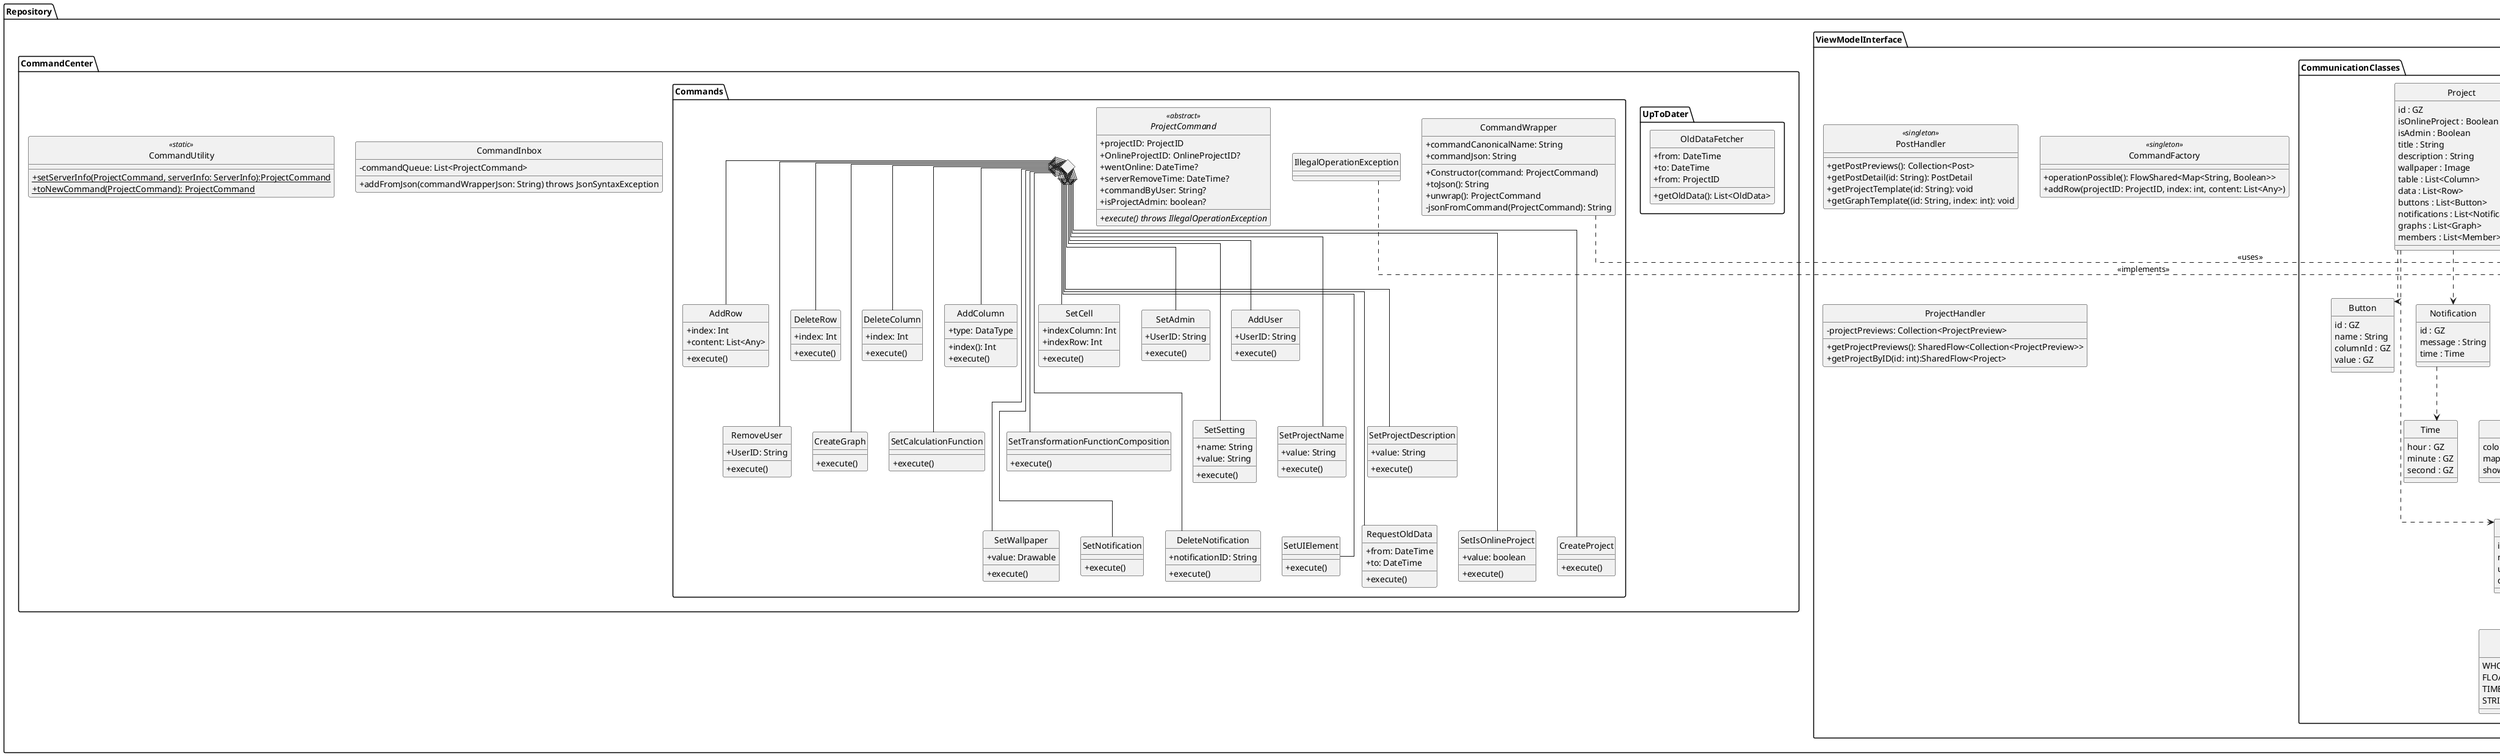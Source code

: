 @startuml

skinparam monochrome true
skinparam shadowing false


skinparam lineType ortho
skinparam groupInheritance 22

skinparam genericDisplay old
skinparam classAttributeIconSize 0
skinparam Linetype ortho

hide circle

package Gson {}
package Kotlin{
class Throwable {
}
}

package Repository {
'=================================================================================================='
'Overleaf
package ViewModelInterface {
    'Overleaf deprecated
    class "PostHandler" as repoPostHandler <<singleton>> {
        +getPostPreviews(): Collection<Post>
        +getPostDetail(id: String): PostDetail
        'teplate downloaden via postid
        +getProjectTemplate(id: String): void
        'teplate downloaden via postid + index des graph temlates im Post
        +getGraphTemplate((id: String, index: int): void
    }
    class "CommandFactory" as repoCommandFactory <<singleton>> {
        +operationPossible(): FlowShared<Map<String, Boolean>>
        +addRow(projectID: ProjectID, index: int, content: List<Any>)
     }
    'Overleaf
    class "ProjectHandler" as repoProjectHandler {
        -projectPreviews: Collection<ProjectPreview>
        +getProjectPreviews(): SharedFlow<Collection<ProjectPreview>>
        +getProjectByID(id: int):SharedFlow<Project>
    }
    package CommunicationClasses {
    class "Column" as repoColumn {
            id : GZ
            name : String
            unit : String
            datatype : DataType

        }

        class "Button" as repoButton{
            id : GZ
            name : String
            columnId : GZ
            value : GZ
        }

        class "Notification" as repoNotification {
            id : GZ
            message : String
            time : Time
        }

        class "Time" as repoTime {
            hour : GZ
            minute : GZ
            second : GZ
        }

        class "Member" as repoMember {
            id : GZ
            name : String
        }

        class "ProjectPreview" as repoProjectPreview {
            id : GZ
            name : String
            image : Image
        }

        class "Graph" as repoGraph {
            id : GZ
            image : Image
        }

        class "LineChart" as LineChart {
            dotSize : DotSize
            dotColor : Color
            lineType : LineType
            mappingVertical : List<Column>
            mappingHorizontal : Column
        }

        enum "DotSize" as repoDotSize <<Enum>> {
            SMALL
            MEDIUM
            BIG
        }

        enum "LineType" as repoLineType <<Enum>> {
            DOTTED
            NONE
            CONTINUOUS
        }

        class "PieChart" as repoPieChart {
            color : List<Color>
            mapping : List<Column>
            showPercentages : Boolean
        }


        enum "DataType" as repoDataType <<Enum>> {
            WHOLE_NUMBER
            FLOATING_POINT_NUMBER
            TIME
            STRING
        }

        class "Project" as repoProject {
            id : GZ
            isOnlineProject : Boolean
            isAdmin : Boolean
            title : String
            description : String
            wallpaper : Image
            table : List<Column>
            data : List<Row>
            buttons : List<Button>
            notifications : List<Notification>
            graphs : List<Graph>
            members : List<Member>
        }

        class "Row" as repoRow {
            id : GZ
            elements : List<String>

            getId() : GZ
            getElements() : List<String>
            setId(id : GZ)
            setElements(elements : List<String>)
        }

        repoGraph <|-- repoLineChart
        repoGraph <|-- repoPieChart

        repoProject ..> repoColumn
        repoProject ..> repoRow
        repoProject ..> repoGraph
        repoProject ..> repoButton
        repoProject ..> repoMember
        repoProject ..> repoNotification

        repoLineChart ..> repoLineType
        repoLineChart ..> repoDotSize
        repoLineChart ..> repoColumn

        repoPieChart ..> repoColumn

        repoNotification ..> repoTime

        repoColumn ..> repoDataType
    }

}

'=================================================================================================='
  'Overleaf deprecated
  package CommandCenter {
    'Overleaf deprecated
    class "CommandInbox" as repoCommandInbox {
        -commandQueue: List<ProjectCommand>
        +addFromJson(commandWrapperJson: String) throws JsonSyntaxException
    }
    'Overleaf deprecated
     class "CommandUtility" as CommandUtility <<static>> {
        +{static} setServerInfo(ProjectCommand, serverInfo: ServerInfo):ProjectCommand
        +{static} toNewCommand(ProjectCommand): ProjectCommand
     }
   '-----------------------------------------------------------------------------------------------'
     'Overleaf deprecated
     package UpToDater {
           'Wenn ich einmal länger als 72h am Stück offline war merke ich mir diese Intervalle
           'dann Frage ich jemanden auf dem Server an, der in diesen 72h keine Blindspots hat
           'Overleaf
           class "OldDataFetcher" as repoOldDataFetcher {
           +from: DateTime
           +to: DateTime
           +from: ProjectID
           'null == daten nicht vorhanden
           +getOldData(): List<OldData>
           }
     }
   '-----------------------------------------------------------------------------------------------'
   package Commands {

   abstract class "ProjectCommand" as repoProjectCommand <<abstract>>{
       +projectID: ProjectID
       +OnlineProjectID: OnlineProjectID?
       {field}+wentOnline: DateTime?
       {field}+serverRemoveTime: DateTime?
       +commandByUser: String?
       +isProjectAdmin: boolean?

       {abstract}+execute() throws IllegalOperationException
   }

   <>PLACEHOLDER

   class AddRow {
      +index: Int
      +content: List<Any>

      +execute()
   }
   class DeleteRow {
      +index: Int
      +execute()
   }
   class DeleteColumn {
      +index: Int
      +execute()
   }
   class AddColumn {
      +index(): Int
      +type: DataType
      +execute()
   }
   class SetCell {
      +indexColumn: Int
      +indexRow: Int
      +execute()
   }
   class SetAdmin {
      +UserID: String
      +execute()
   }
   class AddUser {
      +UserID: String
      +execute()
   }

   class RemoveUser {
      +UserID: String
      +execute()
   }
   class CreateGraph {
      'TODO Felder'
      +execute()
   }
   class SetCalculationFunction {
      'TODO Felder'
      +execute()
   }
   class SetTransformationFunctionComposition {
      'TODO Felder'
      +execute()
   }
   class SetSetting {
      +name: String
      +value: String
      +execute()
   }
   class SetProjectName {
      +value: String
      +execute()
   }
   class SetProjectDescription {
      +value: String
      +execute()
   }
   class SetWallpaper {
      +value: Drawable
      +execute()
   }
   class SetNotification {
      'TODO: Felder'
      +execute()
   }
   class DeleteNotification {
      +notificationID: String
      +execute()
   }
   class SetUIElement {
      'TODO: Felder'
      +execute()
   }
   class RequestOldData {
      +from: DateTime
      +to: DateTime
      +execute()
   }
   class SetIsOnlineProject {
      +value: boolean
      +execute()
   }
   class CreateProject {
      +execute()
   }
   class CommandWrapper {
   +commandCanonicalName: String
   +commandJson: String

   +Constructor(command: ProjectCommand)
   +toJson(): String
   +unwrap(): ProjectCommand
   -jsonFromCommand(ProjectCommand): String
   }

   'Overleaf
   class IllegalOperationException {
       }

   }
  }

  CommandWrapper .> Gson: <<uses>>
  IllegalOperationException .> Throwable: <<implements>>


  together {

    PLACEHOLDER ^-- AddColumn
    PLACEHOLDER ^-- AddRow
    PLACEHOLDER ^-- DeleteRow
    PLACEHOLDER ^-- DeleteColumn
    PLACEHOLDER ^-- SetCell
    PLACEHOLDER ^-- SetAdmin
    PLACEHOLDER ^-- AddUser
    PLACEHOLDER ^--- RemoveUser
    PLACEHOLDER ^--- CreateGraph
    PLACEHOLDER ^--- SetCalculationFunction
    PLACEHOLDER ^--- SetTransformationFunctionComposition
    PLACEHOLDER ^--- SetSetting
    PLACEHOLDER ^--- SetProjectName
    PLACEHOLDER ^--- SetProjectDescription
    PLACEHOLDER ^---- SetWallpaper
    PLACEHOLDER ^---- SetNotification
    PLACEHOLDER ^---- DeleteNotification
    PLACEHOLDER ^---- SetUIElement
    PLACEHOLDER ^---- RequestOldData
    PLACEHOLDER ^---- CreateProject
    PLACEHOLDER ^---- SetIsOnlineProject

  }

}

@enduml